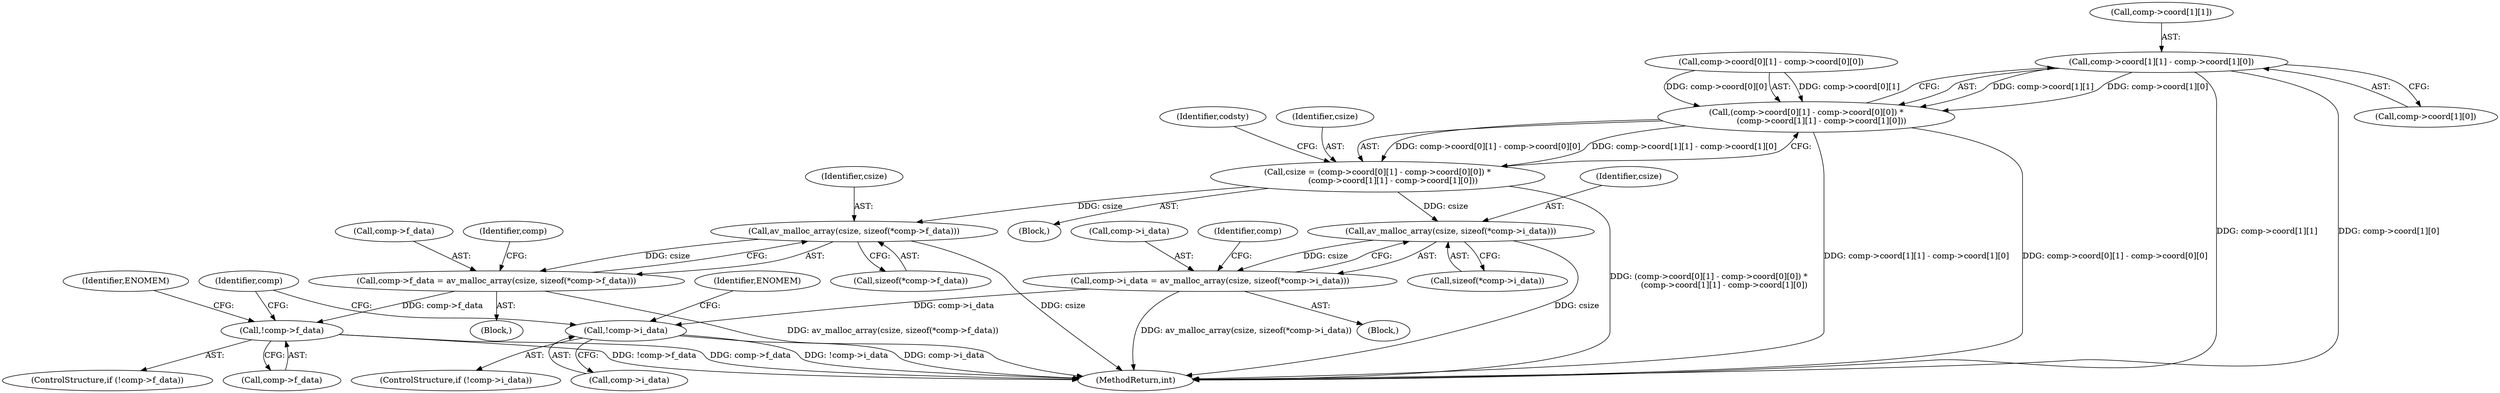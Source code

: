 digraph "0_FFmpeg_912ce9dd2080c5837285a471d750fa311e09b555_0@array" {
"1000208" [label="(Call,comp->coord[1][1] - comp->coord[1][0])"];
"1000192" [label="(Call,(comp->coord[0][1] - comp->coord[0][0]) *\n            (comp->coord[1][1] - comp->coord[1][0]))"];
"1000190" [label="(Call,csize = (comp->coord[0][1] - comp->coord[0][0]) *\n            (comp->coord[1][1] - comp->coord[1][0]))"];
"1000239" [label="(Call,av_malloc_array(csize, sizeof(*comp->f_data)))"];
"1000235" [label="(Call,comp->f_data = av_malloc_array(csize, sizeof(*comp->f_data)))"];
"1000247" [label="(Call,!comp->f_data)"];
"1000265" [label="(Call,av_malloc_array(csize, sizeof(*comp->i_data)))"];
"1000261" [label="(Call,comp->i_data = av_malloc_array(csize, sizeof(*comp->i_data)))"];
"1000273" [label="(Call,!comp->i_data)"];
"1000193" [label="(Call,comp->coord[0][1] - comp->coord[0][0])"];
"1000253" [label="(Identifier,ENOMEM)"];
"1000255" [label="(Block,)"];
"1000267" [label="(Call,sizeof(*comp->i_data))"];
"1000274" [label="(Call,comp->i_data)"];
"1000246" [label="(ControlStructure,if (!comp->f_data))"];
"1000265" [label="(Call,av_malloc_array(csize, sizeof(*comp->i_data)))"];
"1000282" [label="(Identifier,comp)"];
"1000216" [label="(Call,comp->coord[1][0])"];
"1000208" [label="(Call,comp->coord[1][1] - comp->coord[1][0])"];
"1000235" [label="(Call,comp->f_data = av_malloc_array(csize, sizeof(*comp->f_data)))"];
"1000266" [label="(Identifier,csize)"];
"1000262" [label="(Call,comp->i_data)"];
"1000273" [label="(Call,!comp->i_data)"];
"1000247" [label="(Call,!comp->f_data)"];
"1000240" [label="(Identifier,csize)"];
"1000241" [label="(Call,sizeof(*comp->f_data))"];
"1000226" [label="(Identifier,codsty)"];
"1001573" [label="(MethodReturn,int)"];
"1000236" [label="(Call,comp->f_data)"];
"1000248" [label="(Call,comp->f_data)"];
"1000209" [label="(Call,comp->coord[1][1])"];
"1000191" [label="(Identifier,csize)"];
"1000192" [label="(Call,(comp->coord[0][1] - comp->coord[0][0]) *\n            (comp->coord[1][1] - comp->coord[1][0]))"];
"1000272" [label="(ControlStructure,if (!comp->i_data))"];
"1000190" [label="(Call,csize = (comp->coord[0][1] - comp->coord[0][0]) *\n            (comp->coord[1][1] - comp->coord[1][0]))"];
"1000275" [label="(Identifier,comp)"];
"1000261" [label="(Call,comp->i_data = av_malloc_array(csize, sizeof(*comp->i_data)))"];
"1000239" [label="(Call,av_malloc_array(csize, sizeof(*comp->f_data)))"];
"1000279" [label="(Identifier,ENOMEM)"];
"1000140" [label="(Block,)"];
"1000249" [label="(Identifier,comp)"];
"1000229" [label="(Block,)"];
"1000208" -> "1000192"  [label="AST: "];
"1000208" -> "1000216"  [label="CFG: "];
"1000209" -> "1000208"  [label="AST: "];
"1000216" -> "1000208"  [label="AST: "];
"1000192" -> "1000208"  [label="CFG: "];
"1000208" -> "1001573"  [label="DDG: comp->coord[1][1]"];
"1000208" -> "1001573"  [label="DDG: comp->coord[1][0]"];
"1000208" -> "1000192"  [label="DDG: comp->coord[1][1]"];
"1000208" -> "1000192"  [label="DDG: comp->coord[1][0]"];
"1000192" -> "1000190"  [label="AST: "];
"1000193" -> "1000192"  [label="AST: "];
"1000190" -> "1000192"  [label="CFG: "];
"1000192" -> "1001573"  [label="DDG: comp->coord[1][1] - comp->coord[1][0]"];
"1000192" -> "1001573"  [label="DDG: comp->coord[0][1] - comp->coord[0][0]"];
"1000192" -> "1000190"  [label="DDG: comp->coord[0][1] - comp->coord[0][0]"];
"1000192" -> "1000190"  [label="DDG: comp->coord[1][1] - comp->coord[1][0]"];
"1000193" -> "1000192"  [label="DDG: comp->coord[0][1]"];
"1000193" -> "1000192"  [label="DDG: comp->coord[0][0]"];
"1000190" -> "1000140"  [label="AST: "];
"1000191" -> "1000190"  [label="AST: "];
"1000226" -> "1000190"  [label="CFG: "];
"1000190" -> "1001573"  [label="DDG: (comp->coord[0][1] - comp->coord[0][0]) *\n            (comp->coord[1][1] - comp->coord[1][0])"];
"1000190" -> "1000239"  [label="DDG: csize"];
"1000190" -> "1000265"  [label="DDG: csize"];
"1000239" -> "1000235"  [label="AST: "];
"1000239" -> "1000241"  [label="CFG: "];
"1000240" -> "1000239"  [label="AST: "];
"1000241" -> "1000239"  [label="AST: "];
"1000235" -> "1000239"  [label="CFG: "];
"1000239" -> "1001573"  [label="DDG: csize"];
"1000239" -> "1000235"  [label="DDG: csize"];
"1000235" -> "1000229"  [label="AST: "];
"1000236" -> "1000235"  [label="AST: "];
"1000249" -> "1000235"  [label="CFG: "];
"1000235" -> "1001573"  [label="DDG: av_malloc_array(csize, sizeof(*comp->f_data))"];
"1000235" -> "1000247"  [label="DDG: comp->f_data"];
"1000247" -> "1000246"  [label="AST: "];
"1000247" -> "1000248"  [label="CFG: "];
"1000248" -> "1000247"  [label="AST: "];
"1000253" -> "1000247"  [label="CFG: "];
"1000282" -> "1000247"  [label="CFG: "];
"1000247" -> "1001573"  [label="DDG: comp->f_data"];
"1000247" -> "1001573"  [label="DDG: !comp->f_data"];
"1000265" -> "1000261"  [label="AST: "];
"1000265" -> "1000267"  [label="CFG: "];
"1000266" -> "1000265"  [label="AST: "];
"1000267" -> "1000265"  [label="AST: "];
"1000261" -> "1000265"  [label="CFG: "];
"1000265" -> "1001573"  [label="DDG: csize"];
"1000265" -> "1000261"  [label="DDG: csize"];
"1000261" -> "1000255"  [label="AST: "];
"1000262" -> "1000261"  [label="AST: "];
"1000275" -> "1000261"  [label="CFG: "];
"1000261" -> "1001573"  [label="DDG: av_malloc_array(csize, sizeof(*comp->i_data))"];
"1000261" -> "1000273"  [label="DDG: comp->i_data"];
"1000273" -> "1000272"  [label="AST: "];
"1000273" -> "1000274"  [label="CFG: "];
"1000274" -> "1000273"  [label="AST: "];
"1000279" -> "1000273"  [label="CFG: "];
"1000282" -> "1000273"  [label="CFG: "];
"1000273" -> "1001573"  [label="DDG: comp->i_data"];
"1000273" -> "1001573"  [label="DDG: !comp->i_data"];
}
